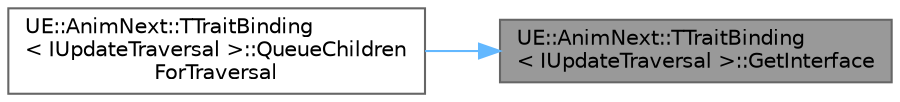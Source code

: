 digraph "UE::AnimNext::TTraitBinding&lt; IUpdateTraversal &gt;::GetInterface"
{
 // INTERACTIVE_SVG=YES
 // LATEX_PDF_SIZE
  bgcolor="transparent";
  edge [fontname=Helvetica,fontsize=10,labelfontname=Helvetica,labelfontsize=10];
  node [fontname=Helvetica,fontsize=10,shape=box,height=0.2,width=0.4];
  rankdir="RL";
  Node1 [id="Node000001",label="UE::AnimNext::TTraitBinding\l\< IUpdateTraversal \>::GetInterface",height=0.2,width=0.4,color="gray40", fillcolor="grey60", style="filled", fontcolor="black",tooltip=" "];
  Node1 -> Node2 [id="edge1_Node000001_Node000002",dir="back",color="steelblue1",style="solid",tooltip=" "];
  Node2 [id="Node000002",label="UE::AnimNext::TTraitBinding\l\< IUpdateTraversal \>::QueueChildren\lForTraversal",height=0.2,width=0.4,color="grey40", fillcolor="white", style="filled",URL="$d4/d19/structUE_1_1AnimNext_1_1TTraitBinding_3_01IUpdateTraversal_01_4.html#aac2e6796c06480133f85300717ee777e",tooltip=" "];
}

